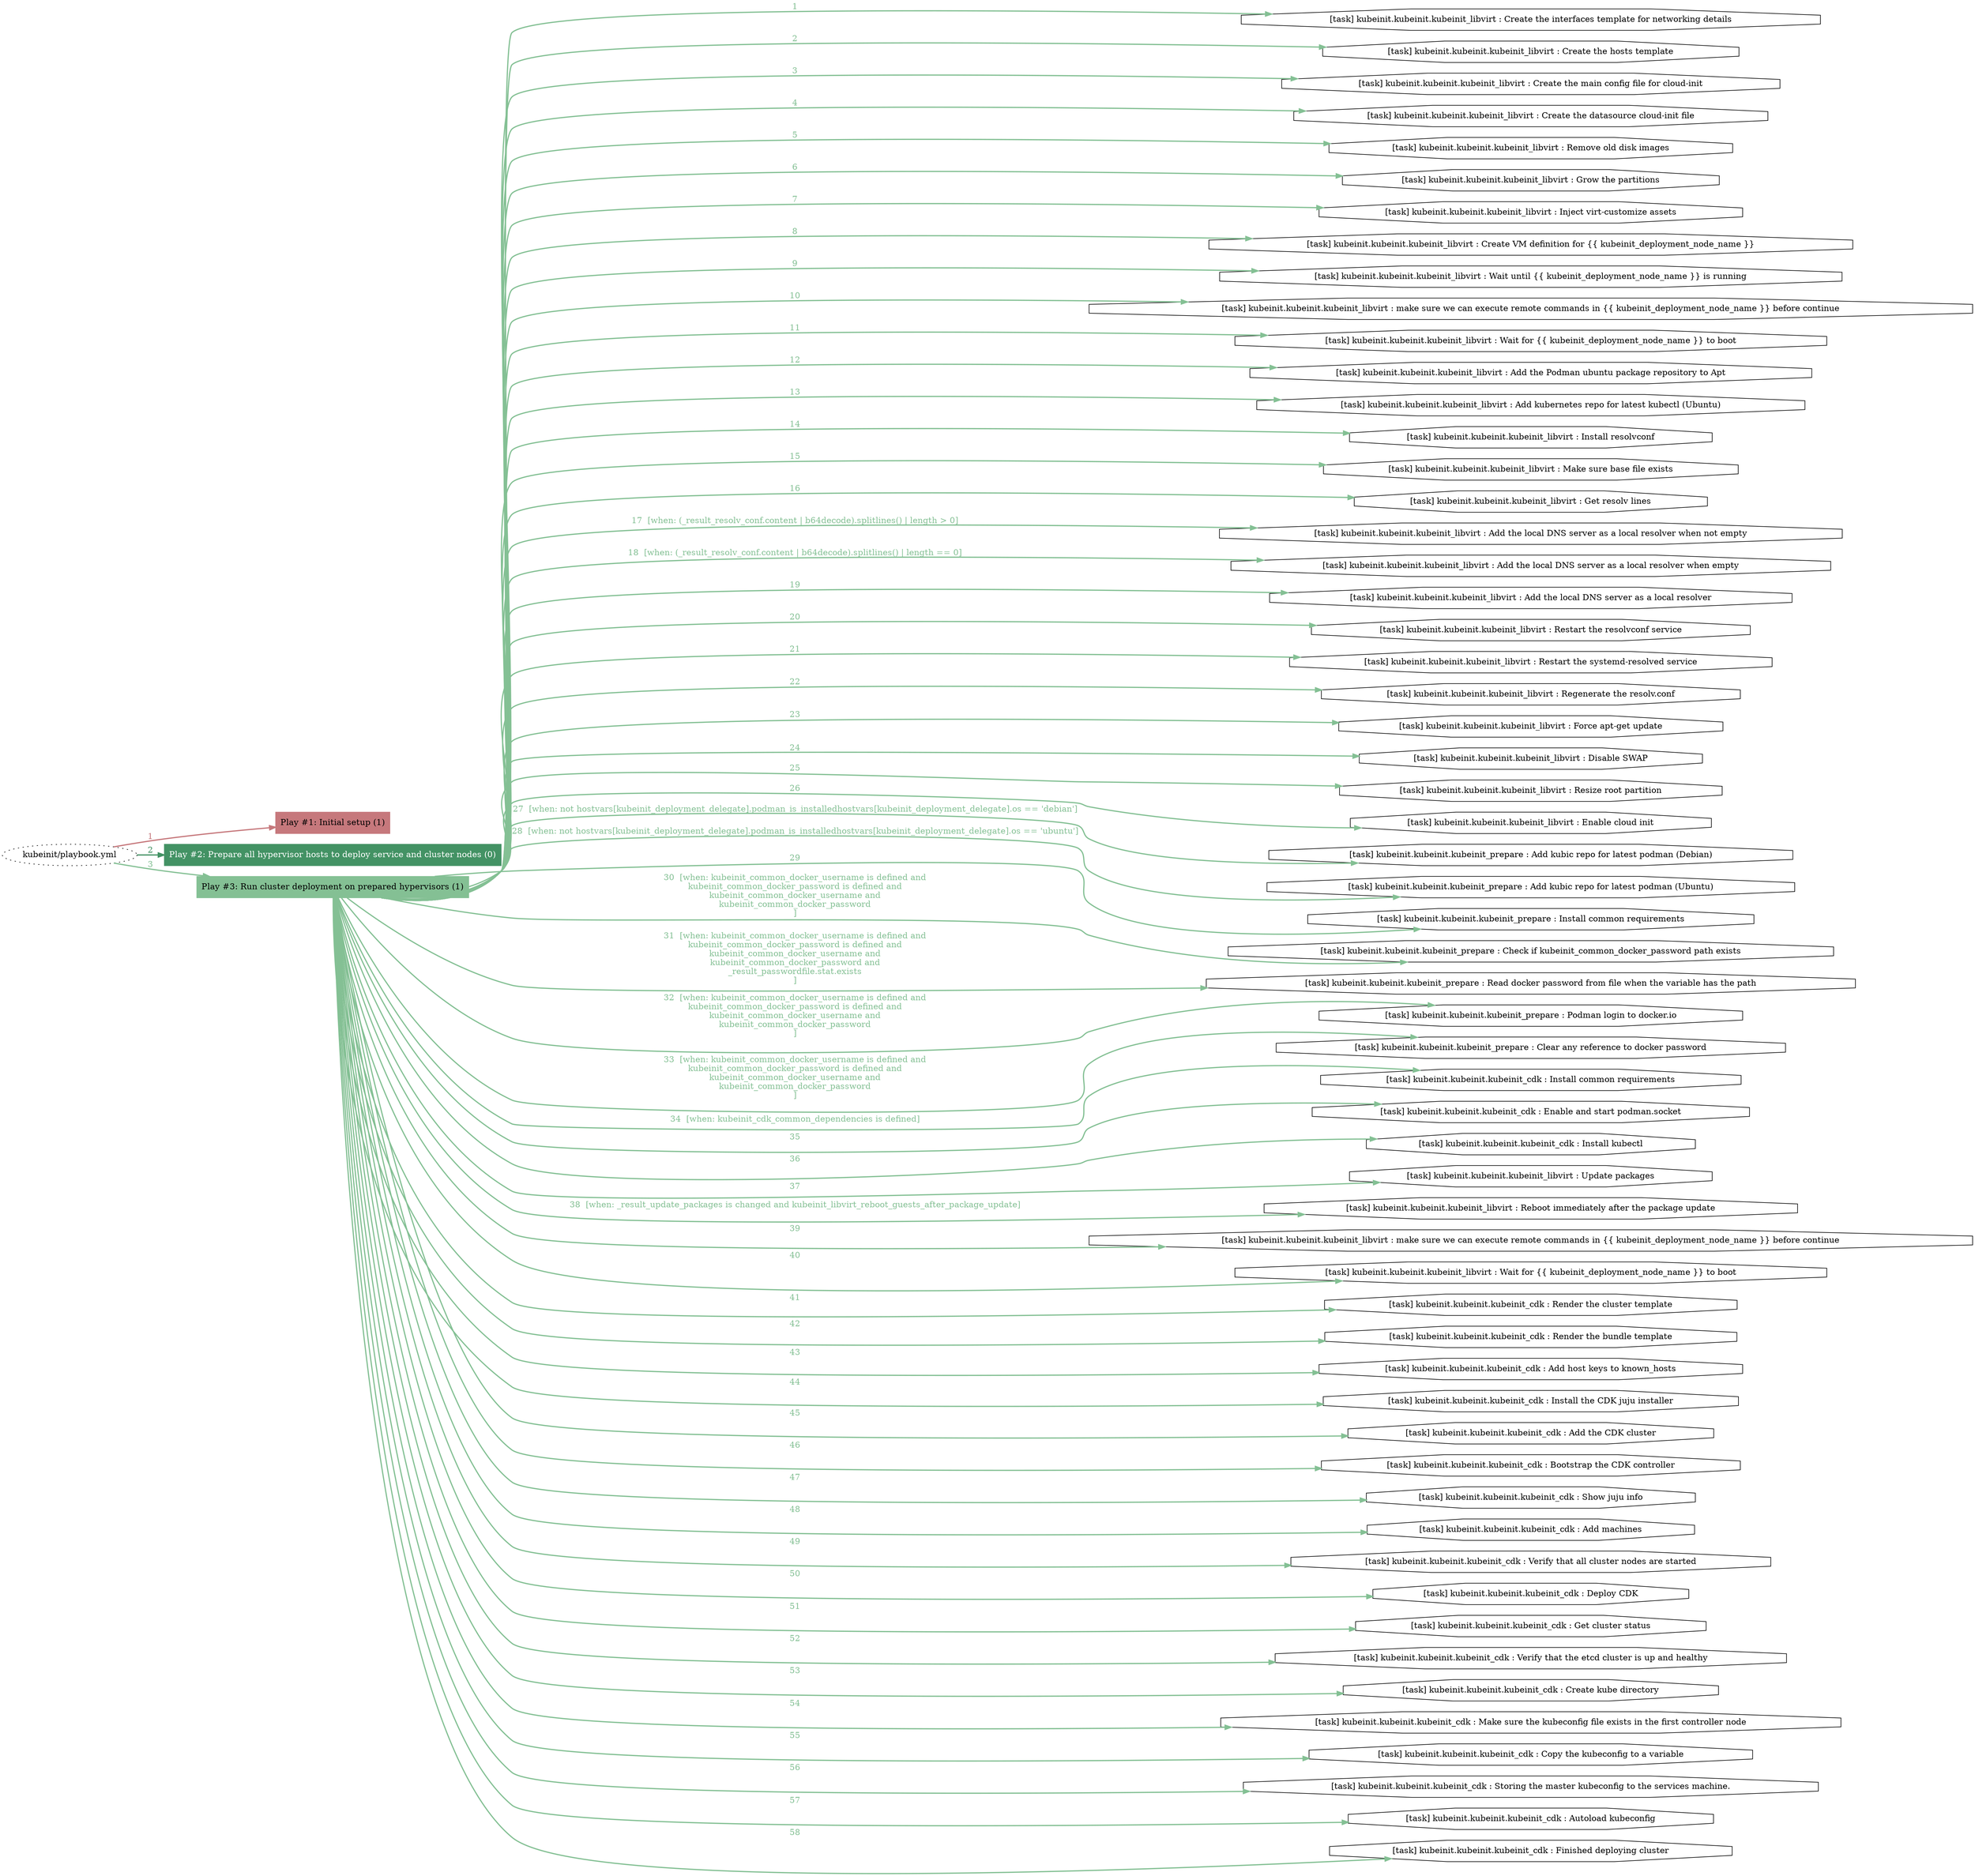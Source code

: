 digraph "kubeinit/playbook.yml "{
	graph [concentrate=true ordering=in rankdir=LR ratio=fill]
	edge [esep=5 sep=10]
	"kubeinit/playbook.yml" [id=root_node style=dotted]
	subgraph "Play #1: Initial setup (1) "{
		"Play #1: Initial setup (1)" [color="#c6787c" fontcolor="#000000" id="play_c17b1c63-47d0-45de-9472-5e7526e2857f" shape=box style=filled tooltip=localhost]
		"kubeinit/playbook.yml" -> "Play #1: Initial setup (1)" [label=1 color="#c6787c" fontcolor="#c6787c" id="edge_3a83dbf0-1091-4aa2-ab94-332925e81f2a" style=bold]
	}
	subgraph "Play #2: Prepare all hypervisor hosts to deploy service and cluster nodes (0) "{
		"Play #2: Prepare all hypervisor hosts to deploy service and cluster nodes (0)" [color="#439264" fontcolor="#ffffff" id="play_ec907ee5-92ce-40b8-9647-9e50ca29d994" shape=box style=filled tooltip=""]
		"kubeinit/playbook.yml" -> "Play #2: Prepare all hypervisor hosts to deploy service and cluster nodes (0)" [label=2 color="#439264" fontcolor="#439264" id="edge_cb5bb450-dd48-446c-9d94-845beb667d2a" style=bold]
	}
	subgraph "Play #3: Run cluster deployment on prepared hypervisors (1) "{
		"Play #3: Run cluster deployment on prepared hypervisors (1)" [color="#84c094" fontcolor="#000000" id="play_a1fa895f-3704-4e19-9493-a5105c7217e9" shape=box style=filled tooltip=localhost]
		"kubeinit/playbook.yml" -> "Play #3: Run cluster deployment on prepared hypervisors (1)" [label=3 color="#84c094" fontcolor="#84c094" id="edge_2466d147-551e-4327-acc5-6f9880f96bf5" style=bold]
		"task_c0aca420-6e85-49ff-96aa-bef71a9bc060" [label="[task] kubeinit.kubeinit.kubeinit_libvirt : Create the interfaces template for networking details" id="task_c0aca420-6e85-49ff-96aa-bef71a9bc060" shape=octagon tooltip="[task] kubeinit.kubeinit.kubeinit_libvirt : Create the interfaces template for networking details"]
		"Play #3: Run cluster deployment on prepared hypervisors (1)" -> "task_c0aca420-6e85-49ff-96aa-bef71a9bc060" [label=1 color="#84c094" fontcolor="#84c094" id="edge_e2a41667-cebc-4430-996a-7b72198ebf1d" style=bold]
		"task_91bb6e0c-bb30-4b41-bead-a5eb9e39e7b7" [label="[task] kubeinit.kubeinit.kubeinit_libvirt : Create the hosts template" id="task_91bb6e0c-bb30-4b41-bead-a5eb9e39e7b7" shape=octagon tooltip="[task] kubeinit.kubeinit.kubeinit_libvirt : Create the hosts template"]
		"Play #3: Run cluster deployment on prepared hypervisors (1)" -> "task_91bb6e0c-bb30-4b41-bead-a5eb9e39e7b7" [label=2 color="#84c094" fontcolor="#84c094" id="edge_1f98f7aa-45d6-4d0b-8a1f-31b424b961a3" style=bold]
		"task_15bea808-f351-4bf1-b20e-b70f755ead5b" [label="[task] kubeinit.kubeinit.kubeinit_libvirt : Create the main config file for cloud-init" id="task_15bea808-f351-4bf1-b20e-b70f755ead5b" shape=octagon tooltip="[task] kubeinit.kubeinit.kubeinit_libvirt : Create the main config file for cloud-init"]
		"Play #3: Run cluster deployment on prepared hypervisors (1)" -> "task_15bea808-f351-4bf1-b20e-b70f755ead5b" [label=3 color="#84c094" fontcolor="#84c094" id="edge_ede64406-e3e5-418e-a43d-d467832e3be4" style=bold]
		"task_bbfced6a-35d2-4e14-a7e1-59b66f78b9f0" [label="[task] kubeinit.kubeinit.kubeinit_libvirt : Create the datasource cloud-init file" id="task_bbfced6a-35d2-4e14-a7e1-59b66f78b9f0" shape=octagon tooltip="[task] kubeinit.kubeinit.kubeinit_libvirt : Create the datasource cloud-init file"]
		"Play #3: Run cluster deployment on prepared hypervisors (1)" -> "task_bbfced6a-35d2-4e14-a7e1-59b66f78b9f0" [label=4 color="#84c094" fontcolor="#84c094" id="edge_1501c681-4220-4682-8f86-e1ec36416ea3" style=bold]
		"task_30693711-89cc-4fc5-8428-3e116cb8603e" [label="[task] kubeinit.kubeinit.kubeinit_libvirt : Remove old disk images" id="task_30693711-89cc-4fc5-8428-3e116cb8603e" shape=octagon tooltip="[task] kubeinit.kubeinit.kubeinit_libvirt : Remove old disk images"]
		"Play #3: Run cluster deployment on prepared hypervisors (1)" -> "task_30693711-89cc-4fc5-8428-3e116cb8603e" [label=5 color="#84c094" fontcolor="#84c094" id="edge_421e0c66-b39f-4b64-bc1e-d5ed0400eb25" style=bold]
		"task_731f5531-6164-4650-9aa4-246166893ef1" [label="[task] kubeinit.kubeinit.kubeinit_libvirt : Grow the partitions" id="task_731f5531-6164-4650-9aa4-246166893ef1" shape=octagon tooltip="[task] kubeinit.kubeinit.kubeinit_libvirt : Grow the partitions"]
		"Play #3: Run cluster deployment on prepared hypervisors (1)" -> "task_731f5531-6164-4650-9aa4-246166893ef1" [label=6 color="#84c094" fontcolor="#84c094" id="edge_a1c41980-00a2-45ee-8df6-4dc5afe809c5" style=bold]
		"task_719fbd1e-6cce-4dfd-bfae-e0d3592ebf9a" [label="[task] kubeinit.kubeinit.kubeinit_libvirt : Inject virt-customize assets" id="task_719fbd1e-6cce-4dfd-bfae-e0d3592ebf9a" shape=octagon tooltip="[task] kubeinit.kubeinit.kubeinit_libvirt : Inject virt-customize assets"]
		"Play #3: Run cluster deployment on prepared hypervisors (1)" -> "task_719fbd1e-6cce-4dfd-bfae-e0d3592ebf9a" [label=7 color="#84c094" fontcolor="#84c094" id="edge_71566d44-1784-4fac-9fff-d2152725990d" style=bold]
		"task_786c155d-f6c7-46be-8839-fb62c6b95b58" [label="[task] kubeinit.kubeinit.kubeinit_libvirt : Create VM definition for {{ kubeinit_deployment_node_name }}" id="task_786c155d-f6c7-46be-8839-fb62c6b95b58" shape=octagon tooltip="[task] kubeinit.kubeinit.kubeinit_libvirt : Create VM definition for {{ kubeinit_deployment_node_name }}"]
		"Play #3: Run cluster deployment on prepared hypervisors (1)" -> "task_786c155d-f6c7-46be-8839-fb62c6b95b58" [label=8 color="#84c094" fontcolor="#84c094" id="edge_abd69233-778e-4587-a656-4933d52e87b9" style=bold]
		"task_fbd187ce-5b5a-4754-80ac-544038450e5f" [label="[task] kubeinit.kubeinit.kubeinit_libvirt : Wait until {{ kubeinit_deployment_node_name }} is running" id="task_fbd187ce-5b5a-4754-80ac-544038450e5f" shape=octagon tooltip="[task] kubeinit.kubeinit.kubeinit_libvirt : Wait until {{ kubeinit_deployment_node_name }} is running"]
		"Play #3: Run cluster deployment on prepared hypervisors (1)" -> "task_fbd187ce-5b5a-4754-80ac-544038450e5f" [label=9 color="#84c094" fontcolor="#84c094" id="edge_eb501323-7e3c-4f2d-b467-a732034752a5" style=bold]
		"task_85401576-89ab-4e79-a291-83e0c74a0b33" [label="[task] kubeinit.kubeinit.kubeinit_libvirt : make sure we can execute remote commands in {{ kubeinit_deployment_node_name }} before continue" id="task_85401576-89ab-4e79-a291-83e0c74a0b33" shape=octagon tooltip="[task] kubeinit.kubeinit.kubeinit_libvirt : make sure we can execute remote commands in {{ kubeinit_deployment_node_name }} before continue"]
		"Play #3: Run cluster deployment on prepared hypervisors (1)" -> "task_85401576-89ab-4e79-a291-83e0c74a0b33" [label=10 color="#84c094" fontcolor="#84c094" id="edge_36b64b53-1313-40d7-9cfb-03438b3fa13c" style=bold]
		"task_73f96079-27e2-46db-8512-d265acdca294" [label="[task] kubeinit.kubeinit.kubeinit_libvirt : Wait for {{ kubeinit_deployment_node_name }} to boot" id="task_73f96079-27e2-46db-8512-d265acdca294" shape=octagon tooltip="[task] kubeinit.kubeinit.kubeinit_libvirt : Wait for {{ kubeinit_deployment_node_name }} to boot"]
		"Play #3: Run cluster deployment on prepared hypervisors (1)" -> "task_73f96079-27e2-46db-8512-d265acdca294" [label=11 color="#84c094" fontcolor="#84c094" id="edge_41b8d30b-a59a-47d0-a6af-ffc0c904a0d2" style=bold]
		"task_5480ac96-5f42-4a69-9ece-822b5fd81362" [label="[task] kubeinit.kubeinit.kubeinit_libvirt : Add the Podman ubuntu package repository to Apt" id="task_5480ac96-5f42-4a69-9ece-822b5fd81362" shape=octagon tooltip="[task] kubeinit.kubeinit.kubeinit_libvirt : Add the Podman ubuntu package repository to Apt"]
		"Play #3: Run cluster deployment on prepared hypervisors (1)" -> "task_5480ac96-5f42-4a69-9ece-822b5fd81362" [label=12 color="#84c094" fontcolor="#84c094" id="edge_aff42922-d0a5-4590-a150-20e72d763f63" style=bold]
		"task_15ea907f-a62a-4e48-a87d-ff6fe4d29f72" [label="[task] kubeinit.kubeinit.kubeinit_libvirt : Add kubernetes repo for latest kubectl (Ubuntu)" id="task_15ea907f-a62a-4e48-a87d-ff6fe4d29f72" shape=octagon tooltip="[task] kubeinit.kubeinit.kubeinit_libvirt : Add kubernetes repo for latest kubectl (Ubuntu)"]
		"Play #3: Run cluster deployment on prepared hypervisors (1)" -> "task_15ea907f-a62a-4e48-a87d-ff6fe4d29f72" [label=13 color="#84c094" fontcolor="#84c094" id="edge_a9fb80d0-8000-46ad-aba5-afd9b2c4c455" style=bold]
		"task_dd2a1451-a08c-433d-93d6-37908d3b8ed3" [label="[task] kubeinit.kubeinit.kubeinit_libvirt : Install resolvconf" id="task_dd2a1451-a08c-433d-93d6-37908d3b8ed3" shape=octagon tooltip="[task] kubeinit.kubeinit.kubeinit_libvirt : Install resolvconf"]
		"Play #3: Run cluster deployment on prepared hypervisors (1)" -> "task_dd2a1451-a08c-433d-93d6-37908d3b8ed3" [label=14 color="#84c094" fontcolor="#84c094" id="edge_529470e3-3d4b-49e3-b379-262cbeda354c" style=bold]
		"task_db09c60b-bb27-472d-b9e3-66244565072c" [label="[task] kubeinit.kubeinit.kubeinit_libvirt : Make sure base file exists" id="task_db09c60b-bb27-472d-b9e3-66244565072c" shape=octagon tooltip="[task] kubeinit.kubeinit.kubeinit_libvirt : Make sure base file exists"]
		"Play #3: Run cluster deployment on prepared hypervisors (1)" -> "task_db09c60b-bb27-472d-b9e3-66244565072c" [label=15 color="#84c094" fontcolor="#84c094" id="edge_edfc8672-f202-450b-90bc-b2eb7e15d89b" style=bold]
		"task_6dbf4c01-f894-4c91-8a61-f1cb99cbc807" [label="[task] kubeinit.kubeinit.kubeinit_libvirt : Get resolv lines" id="task_6dbf4c01-f894-4c91-8a61-f1cb99cbc807" shape=octagon tooltip="[task] kubeinit.kubeinit.kubeinit_libvirt : Get resolv lines"]
		"Play #3: Run cluster deployment on prepared hypervisors (1)" -> "task_6dbf4c01-f894-4c91-8a61-f1cb99cbc807" [label=16 color="#84c094" fontcolor="#84c094" id="edge_1e43c110-24d6-4dce-a7a2-844843604bd5" style=bold]
		"task_d9d00704-21c2-499c-9630-cc3579b587d7" [label="[task] kubeinit.kubeinit.kubeinit_libvirt : Add the local DNS server as a local resolver when not empty" id="task_d9d00704-21c2-499c-9630-cc3579b587d7" shape=octagon tooltip="[task] kubeinit.kubeinit.kubeinit_libvirt : Add the local DNS server as a local resolver when not empty"]
		"Play #3: Run cluster deployment on prepared hypervisors (1)" -> "task_d9d00704-21c2-499c-9630-cc3579b587d7" [label="17  [when: (_result_resolv_conf.content | b64decode).splitlines() | length > 0]" color="#84c094" fontcolor="#84c094" id="edge_9463593e-33a5-4f6a-b874-5713f1b8305a" style=bold]
		"task_a21cd751-40a4-4227-a8e8-e9bbae828c45" [label="[task] kubeinit.kubeinit.kubeinit_libvirt : Add the local DNS server as a local resolver when empty" id="task_a21cd751-40a4-4227-a8e8-e9bbae828c45" shape=octagon tooltip="[task] kubeinit.kubeinit.kubeinit_libvirt : Add the local DNS server as a local resolver when empty"]
		"Play #3: Run cluster deployment on prepared hypervisors (1)" -> "task_a21cd751-40a4-4227-a8e8-e9bbae828c45" [label="18  [when: (_result_resolv_conf.content | b64decode).splitlines() | length == 0]" color="#84c094" fontcolor="#84c094" id="edge_199ea553-643a-45b9-aa2f-e28f264fa412" style=bold]
		"task_db37204b-ac4e-4fb2-ab4a-7f8f9f26bbbf" [label="[task] kubeinit.kubeinit.kubeinit_libvirt : Add the local DNS server as a local resolver" id="task_db37204b-ac4e-4fb2-ab4a-7f8f9f26bbbf" shape=octagon tooltip="[task] kubeinit.kubeinit.kubeinit_libvirt : Add the local DNS server as a local resolver"]
		"Play #3: Run cluster deployment on prepared hypervisors (1)" -> "task_db37204b-ac4e-4fb2-ab4a-7f8f9f26bbbf" [label=19 color="#84c094" fontcolor="#84c094" id="edge_ec631e16-6512-4932-84dd-09af0ca52829" style=bold]
		"task_5420b3cd-06cf-4cf4-8684-8f5c26bc228a" [label="[task] kubeinit.kubeinit.kubeinit_libvirt : Restart the resolvconf service" id="task_5420b3cd-06cf-4cf4-8684-8f5c26bc228a" shape=octagon tooltip="[task] kubeinit.kubeinit.kubeinit_libvirt : Restart the resolvconf service"]
		"Play #3: Run cluster deployment on prepared hypervisors (1)" -> "task_5420b3cd-06cf-4cf4-8684-8f5c26bc228a" [label=20 color="#84c094" fontcolor="#84c094" id="edge_4d098ef5-20fd-4416-84ac-f2511ec6f179" style=bold]
		"task_8a9fbda5-6411-4cbe-971d-e60c7406d6a0" [label="[task] kubeinit.kubeinit.kubeinit_libvirt : Restart the systemd-resolved service" id="task_8a9fbda5-6411-4cbe-971d-e60c7406d6a0" shape=octagon tooltip="[task] kubeinit.kubeinit.kubeinit_libvirt : Restart the systemd-resolved service"]
		"Play #3: Run cluster deployment on prepared hypervisors (1)" -> "task_8a9fbda5-6411-4cbe-971d-e60c7406d6a0" [label=21 color="#84c094" fontcolor="#84c094" id="edge_f707e563-932e-4a98-a5e9-6ff3a33555cf" style=bold]
		"task_3e5eace9-804d-477e-8e1e-2e461e43d36d" [label="[task] kubeinit.kubeinit.kubeinit_libvirt : Regenerate the resolv.conf" id="task_3e5eace9-804d-477e-8e1e-2e461e43d36d" shape=octagon tooltip="[task] kubeinit.kubeinit.kubeinit_libvirt : Regenerate the resolv.conf"]
		"Play #3: Run cluster deployment on prepared hypervisors (1)" -> "task_3e5eace9-804d-477e-8e1e-2e461e43d36d" [label=22 color="#84c094" fontcolor="#84c094" id="edge_7e9b0a4e-8218-4133-a249-680f44aae516" style=bold]
		"task_ddd5f214-b3bc-4633-b5da-3fd1f7d1aa18" [label="[task] kubeinit.kubeinit.kubeinit_libvirt : Force apt-get update" id="task_ddd5f214-b3bc-4633-b5da-3fd1f7d1aa18" shape=octagon tooltip="[task] kubeinit.kubeinit.kubeinit_libvirt : Force apt-get update"]
		"Play #3: Run cluster deployment on prepared hypervisors (1)" -> "task_ddd5f214-b3bc-4633-b5da-3fd1f7d1aa18" [label=23 color="#84c094" fontcolor="#84c094" id="edge_cfbbb42f-cda3-4830-a437-c1f749f8d164" style=bold]
		"task_ea8b58b0-bb5b-4520-956e-5c0c095643a4" [label="[task] kubeinit.kubeinit.kubeinit_libvirt : Disable SWAP" id="task_ea8b58b0-bb5b-4520-956e-5c0c095643a4" shape=octagon tooltip="[task] kubeinit.kubeinit.kubeinit_libvirt : Disable SWAP"]
		"Play #3: Run cluster deployment on prepared hypervisors (1)" -> "task_ea8b58b0-bb5b-4520-956e-5c0c095643a4" [label=24 color="#84c094" fontcolor="#84c094" id="edge_88ea05b5-5a84-4116-9ccf-d0a4af6f535d" style=bold]
		"task_83da5d61-d15d-4792-a8c8-a99f2518e655" [label="[task] kubeinit.kubeinit.kubeinit_libvirt : Resize root partition" id="task_83da5d61-d15d-4792-a8c8-a99f2518e655" shape=octagon tooltip="[task] kubeinit.kubeinit.kubeinit_libvirt : Resize root partition"]
		"Play #3: Run cluster deployment on prepared hypervisors (1)" -> "task_83da5d61-d15d-4792-a8c8-a99f2518e655" [label=25 color="#84c094" fontcolor="#84c094" id="edge_7023849f-88d8-407b-ad47-b4085c8783ec" style=bold]
		"task_40a09b7f-ef2e-4c06-a3f6-dd93ec5da9a2" [label="[task] kubeinit.kubeinit.kubeinit_libvirt : Enable cloud init" id="task_40a09b7f-ef2e-4c06-a3f6-dd93ec5da9a2" shape=octagon tooltip="[task] kubeinit.kubeinit.kubeinit_libvirt : Enable cloud init"]
		"Play #3: Run cluster deployment on prepared hypervisors (1)" -> "task_40a09b7f-ef2e-4c06-a3f6-dd93ec5da9a2" [label=26 color="#84c094" fontcolor="#84c094" id="edge_472eab15-6f48-4581-af70-93a76909a5ae" style=bold]
		"task_6a6e10fa-87c0-411b-b78a-15c5776b4b80" [label="[task] kubeinit.kubeinit.kubeinit_prepare : Add kubic repo for latest podman (Debian)" id="task_6a6e10fa-87c0-411b-b78a-15c5776b4b80" shape=octagon tooltip="[task] kubeinit.kubeinit.kubeinit_prepare : Add kubic repo for latest podman (Debian)"]
		"Play #3: Run cluster deployment on prepared hypervisors (1)" -> "task_6a6e10fa-87c0-411b-b78a-15c5776b4b80" [label="27  [when: not hostvars[kubeinit_deployment_delegate].podman_is_installedhostvars[kubeinit_deployment_delegate].os == 'debian']" color="#84c094" fontcolor="#84c094" id="edge_8edcd4c1-2dd8-45b3-88d1-c988c7bd132a" style=bold]
		"task_ea9a7771-19c0-4d25-ba1b-bdd908ce4682" [label="[task] kubeinit.kubeinit.kubeinit_prepare : Add kubic repo for latest podman (Ubuntu)" id="task_ea9a7771-19c0-4d25-ba1b-bdd908ce4682" shape=octagon tooltip="[task] kubeinit.kubeinit.kubeinit_prepare : Add kubic repo for latest podman (Ubuntu)"]
		"Play #3: Run cluster deployment on prepared hypervisors (1)" -> "task_ea9a7771-19c0-4d25-ba1b-bdd908ce4682" [label="28  [when: not hostvars[kubeinit_deployment_delegate].podman_is_installedhostvars[kubeinit_deployment_delegate].os == 'ubuntu']" color="#84c094" fontcolor="#84c094" id="edge_528ceaf7-3be5-47ed-bfa1-913424a4020e" style=bold]
		"task_1483dc66-d2b9-4a2a-9d19-ab2f9a67c499" [label="[task] kubeinit.kubeinit.kubeinit_prepare : Install common requirements" id="task_1483dc66-d2b9-4a2a-9d19-ab2f9a67c499" shape=octagon tooltip="[task] kubeinit.kubeinit.kubeinit_prepare : Install common requirements"]
		"Play #3: Run cluster deployment on prepared hypervisors (1)" -> "task_1483dc66-d2b9-4a2a-9d19-ab2f9a67c499" [label=29 color="#84c094" fontcolor="#84c094" id="edge_21efdfed-8e90-4d88-847b-584a799404ad" style=bold]
		"task_ed7ef964-6929-47c5-be27-5a4d43bf3210" [label="[task] kubeinit.kubeinit.kubeinit_prepare : Check if kubeinit_common_docker_password path exists" id="task_ed7ef964-6929-47c5-be27-5a4d43bf3210" shape=octagon tooltip="[task] kubeinit.kubeinit.kubeinit_prepare : Check if kubeinit_common_docker_password path exists"]
		"Play #3: Run cluster deployment on prepared hypervisors (1)" -> "task_ed7ef964-6929-47c5-be27-5a4d43bf3210" [label="30  [when: kubeinit_common_docker_username is defined and
kubeinit_common_docker_password is defined and
kubeinit_common_docker_username and
kubeinit_common_docker_password
]" color="#84c094" fontcolor="#84c094" id="edge_304bfca5-46bf-4a0a-9ef6-12c2a35153e5" style=bold]
		"task_a1004375-9e70-4856-8358-dee4a4ca32a1" [label="[task] kubeinit.kubeinit.kubeinit_prepare : Read docker password from file when the variable has the path" id="task_a1004375-9e70-4856-8358-dee4a4ca32a1" shape=octagon tooltip="[task] kubeinit.kubeinit.kubeinit_prepare : Read docker password from file when the variable has the path"]
		"Play #3: Run cluster deployment on prepared hypervisors (1)" -> "task_a1004375-9e70-4856-8358-dee4a4ca32a1" [label="31  [when: kubeinit_common_docker_username is defined and
kubeinit_common_docker_password is defined and
kubeinit_common_docker_username and
kubeinit_common_docker_password and
_result_passwordfile.stat.exists
]" color="#84c094" fontcolor="#84c094" id="edge_53507d16-c326-4807-ac91-d7786595c626" style=bold]
		"task_c1353cc7-813e-47c3-9608-ed2b0b0868ee" [label="[task] kubeinit.kubeinit.kubeinit_prepare : Podman login to docker.io" id="task_c1353cc7-813e-47c3-9608-ed2b0b0868ee" shape=octagon tooltip="[task] kubeinit.kubeinit.kubeinit_prepare : Podman login to docker.io"]
		"Play #3: Run cluster deployment on prepared hypervisors (1)" -> "task_c1353cc7-813e-47c3-9608-ed2b0b0868ee" [label="32  [when: kubeinit_common_docker_username is defined and
kubeinit_common_docker_password is defined and
kubeinit_common_docker_username and
kubeinit_common_docker_password
]" color="#84c094" fontcolor="#84c094" id="edge_c0b6edaf-3bd6-4246-be5e-8acfadc1c53c" style=bold]
		"task_8fe655e5-db06-4feb-ae5e-89d4756749f6" [label="[task] kubeinit.kubeinit.kubeinit_prepare : Clear any reference to docker password" id="task_8fe655e5-db06-4feb-ae5e-89d4756749f6" shape=octagon tooltip="[task] kubeinit.kubeinit.kubeinit_prepare : Clear any reference to docker password"]
		"Play #3: Run cluster deployment on prepared hypervisors (1)" -> "task_8fe655e5-db06-4feb-ae5e-89d4756749f6" [label="33  [when: kubeinit_common_docker_username is defined and
kubeinit_common_docker_password is defined and
kubeinit_common_docker_username and
kubeinit_common_docker_password
]" color="#84c094" fontcolor="#84c094" id="edge_586e5890-a7ee-4a54-bd3b-99f78c3ccdf5" style=bold]
		"task_42cfbd0f-69af-4ce0-9d6e-303ee01478b8" [label="[task] kubeinit.kubeinit.kubeinit_cdk : Install common requirements" id="task_42cfbd0f-69af-4ce0-9d6e-303ee01478b8" shape=octagon tooltip="[task] kubeinit.kubeinit.kubeinit_cdk : Install common requirements"]
		"Play #3: Run cluster deployment on prepared hypervisors (1)" -> "task_42cfbd0f-69af-4ce0-9d6e-303ee01478b8" [label="34  [when: kubeinit_cdk_common_dependencies is defined]" color="#84c094" fontcolor="#84c094" id="edge_a23c1574-d959-4fc1-b75a-8269e5d2fa3e" style=bold]
		"task_0d4ff266-b7e6-4a2c-a32c-1f815db875c1" [label="[task] kubeinit.kubeinit.kubeinit_cdk : Enable and start podman.socket" id="task_0d4ff266-b7e6-4a2c-a32c-1f815db875c1" shape=octagon tooltip="[task] kubeinit.kubeinit.kubeinit_cdk : Enable and start podman.socket"]
		"Play #3: Run cluster deployment on prepared hypervisors (1)" -> "task_0d4ff266-b7e6-4a2c-a32c-1f815db875c1" [label=35 color="#84c094" fontcolor="#84c094" id="edge_fdf56a7f-10f9-4dc8-96d0-02214fa4a5bc" style=bold]
		"task_0e2db81e-c458-4f7d-96f3-d6d68c858d65" [label="[task] kubeinit.kubeinit.kubeinit_cdk : Install kubectl" id="task_0e2db81e-c458-4f7d-96f3-d6d68c858d65" shape=octagon tooltip="[task] kubeinit.kubeinit.kubeinit_cdk : Install kubectl"]
		"Play #3: Run cluster deployment on prepared hypervisors (1)" -> "task_0e2db81e-c458-4f7d-96f3-d6d68c858d65" [label=36 color="#84c094" fontcolor="#84c094" id="edge_985ea988-b962-41c5-81f2-15859bf5f359" style=bold]
		"task_746aa279-8e7f-4aea-9547-2a33eb78536a" [label="[task] kubeinit.kubeinit.kubeinit_libvirt : Update packages" id="task_746aa279-8e7f-4aea-9547-2a33eb78536a" shape=octagon tooltip="[task] kubeinit.kubeinit.kubeinit_libvirt : Update packages"]
		"Play #3: Run cluster deployment on prepared hypervisors (1)" -> "task_746aa279-8e7f-4aea-9547-2a33eb78536a" [label=37 color="#84c094" fontcolor="#84c094" id="edge_a3fcfa10-a89f-4ee8-a401-753304d466c6" style=bold]
		"task_3a1f6114-9cbb-43a7-98bd-fa552c0e1c23" [label="[task] kubeinit.kubeinit.kubeinit_libvirt : Reboot immediately after the package update" id="task_3a1f6114-9cbb-43a7-98bd-fa552c0e1c23" shape=octagon tooltip="[task] kubeinit.kubeinit.kubeinit_libvirt : Reboot immediately after the package update"]
		"Play #3: Run cluster deployment on prepared hypervisors (1)" -> "task_3a1f6114-9cbb-43a7-98bd-fa552c0e1c23" [label="38  [when: _result_update_packages is changed and kubeinit_libvirt_reboot_guests_after_package_update]" color="#84c094" fontcolor="#84c094" id="edge_977121a2-ad51-4af5-b7c7-07c05f4672d7" style=bold]
		"task_1a411acb-4a9c-4fa8-b674-2be173dd60da" [label="[task] kubeinit.kubeinit.kubeinit_libvirt : make sure we can execute remote commands in {{ kubeinit_deployment_node_name }} before continue" id="task_1a411acb-4a9c-4fa8-b674-2be173dd60da" shape=octagon tooltip="[task] kubeinit.kubeinit.kubeinit_libvirt : make sure we can execute remote commands in {{ kubeinit_deployment_node_name }} before continue"]
		"Play #3: Run cluster deployment on prepared hypervisors (1)" -> "task_1a411acb-4a9c-4fa8-b674-2be173dd60da" [label=39 color="#84c094" fontcolor="#84c094" id="edge_c7abeaee-b7c3-4ac1-b733-5a77dc594641" style=bold]
		"task_7fe649f1-695d-402f-8b70-374b4cfacc5c" [label="[task] kubeinit.kubeinit.kubeinit_libvirt : Wait for {{ kubeinit_deployment_node_name }} to boot" id="task_7fe649f1-695d-402f-8b70-374b4cfacc5c" shape=octagon tooltip="[task] kubeinit.kubeinit.kubeinit_libvirt : Wait for {{ kubeinit_deployment_node_name }} to boot"]
		"Play #3: Run cluster deployment on prepared hypervisors (1)" -> "task_7fe649f1-695d-402f-8b70-374b4cfacc5c" [label=40 color="#84c094" fontcolor="#84c094" id="edge_4c699c3d-d42d-4b4e-a125-0574a2dc0525" style=bold]
		"task_b0f4f153-b21a-4010-9fba-f630463a0354" [label="[task] kubeinit.kubeinit.kubeinit_cdk : Render the cluster template" id="task_b0f4f153-b21a-4010-9fba-f630463a0354" shape=octagon tooltip="[task] kubeinit.kubeinit.kubeinit_cdk : Render the cluster template"]
		"Play #3: Run cluster deployment on prepared hypervisors (1)" -> "task_b0f4f153-b21a-4010-9fba-f630463a0354" [label=41 color="#84c094" fontcolor="#84c094" id="edge_d08a48e0-2ec6-4a77-a6e7-3056a22632b0" style=bold]
		"task_8701328c-ad84-45a2-943a-0c25a29f67a0" [label="[task] kubeinit.kubeinit.kubeinit_cdk : Render the bundle template" id="task_8701328c-ad84-45a2-943a-0c25a29f67a0" shape=octagon tooltip="[task] kubeinit.kubeinit.kubeinit_cdk : Render the bundle template"]
		"Play #3: Run cluster deployment on prepared hypervisors (1)" -> "task_8701328c-ad84-45a2-943a-0c25a29f67a0" [label=42 color="#84c094" fontcolor="#84c094" id="edge_264690aa-985e-4a51-ac3c-14d6f5af01bd" style=bold]
		"task_2148b1b2-5905-46ac-9187-286a9fe47784" [label="[task] kubeinit.kubeinit.kubeinit_cdk : Add host keys to known_hosts" id="task_2148b1b2-5905-46ac-9187-286a9fe47784" shape=octagon tooltip="[task] kubeinit.kubeinit.kubeinit_cdk : Add host keys to known_hosts"]
		"Play #3: Run cluster deployment on prepared hypervisors (1)" -> "task_2148b1b2-5905-46ac-9187-286a9fe47784" [label=43 color="#84c094" fontcolor="#84c094" id="edge_133ee4cc-9429-4fae-92f1-c32a742e8c8b" style=bold]
		"task_9176c02b-21dc-446f-97f4-35b3196bc103" [label="[task] kubeinit.kubeinit.kubeinit_cdk : Install the CDK juju installer" id="task_9176c02b-21dc-446f-97f4-35b3196bc103" shape=octagon tooltip="[task] kubeinit.kubeinit.kubeinit_cdk : Install the CDK juju installer"]
		"Play #3: Run cluster deployment on prepared hypervisors (1)" -> "task_9176c02b-21dc-446f-97f4-35b3196bc103" [label=44 color="#84c094" fontcolor="#84c094" id="edge_9f472f45-729a-47bf-95fc-00a09bb8647a" style=bold]
		"task_29de8486-6b6f-4dbc-a2b8-4ef1a4daf1b6" [label="[task] kubeinit.kubeinit.kubeinit_cdk : Add the CDK cluster" id="task_29de8486-6b6f-4dbc-a2b8-4ef1a4daf1b6" shape=octagon tooltip="[task] kubeinit.kubeinit.kubeinit_cdk : Add the CDK cluster"]
		"Play #3: Run cluster deployment on prepared hypervisors (1)" -> "task_29de8486-6b6f-4dbc-a2b8-4ef1a4daf1b6" [label=45 color="#84c094" fontcolor="#84c094" id="edge_fd8ad519-a007-468b-86fd-0e1bf5f05aac" style=bold]
		"task_d4db6347-a77b-41a7-b76c-d59e36040969" [label="[task] kubeinit.kubeinit.kubeinit_cdk : Bootstrap the CDK controller" id="task_d4db6347-a77b-41a7-b76c-d59e36040969" shape=octagon tooltip="[task] kubeinit.kubeinit.kubeinit_cdk : Bootstrap the CDK controller"]
		"Play #3: Run cluster deployment on prepared hypervisors (1)" -> "task_d4db6347-a77b-41a7-b76c-d59e36040969" [label=46 color="#84c094" fontcolor="#84c094" id="edge_ce9fbdea-17f5-4d01-8209-048ae60b6c46" style=bold]
		"task_3afeb7e4-2a89-4efa-b42a-4c5e96ca8f98" [label="[task] kubeinit.kubeinit.kubeinit_cdk : Show juju info" id="task_3afeb7e4-2a89-4efa-b42a-4c5e96ca8f98" shape=octagon tooltip="[task] kubeinit.kubeinit.kubeinit_cdk : Show juju info"]
		"Play #3: Run cluster deployment on prepared hypervisors (1)" -> "task_3afeb7e4-2a89-4efa-b42a-4c5e96ca8f98" [label=47 color="#84c094" fontcolor="#84c094" id="edge_e28844dc-eed1-4c28-b7f6-549a95c8074d" style=bold]
		"task_8a33c476-5cc6-4460-8cdb-083591bb1e2e" [label="[task] kubeinit.kubeinit.kubeinit_cdk : Add machines" id="task_8a33c476-5cc6-4460-8cdb-083591bb1e2e" shape=octagon tooltip="[task] kubeinit.kubeinit.kubeinit_cdk : Add machines"]
		"Play #3: Run cluster deployment on prepared hypervisors (1)" -> "task_8a33c476-5cc6-4460-8cdb-083591bb1e2e" [label=48 color="#84c094" fontcolor="#84c094" id="edge_04f91322-a8cf-451c-8d3c-2d3a1c72129a" style=bold]
		"task_a46aba91-4302-4ef8-a57d-8557d7fc82ce" [label="[task] kubeinit.kubeinit.kubeinit_cdk : Verify that all cluster nodes are started" id="task_a46aba91-4302-4ef8-a57d-8557d7fc82ce" shape=octagon tooltip="[task] kubeinit.kubeinit.kubeinit_cdk : Verify that all cluster nodes are started"]
		"Play #3: Run cluster deployment on prepared hypervisors (1)" -> "task_a46aba91-4302-4ef8-a57d-8557d7fc82ce" [label=49 color="#84c094" fontcolor="#84c094" id="edge_62aa9acd-a289-4c59-a2b5-0e15e0dc8083" style=bold]
		"task_5b257ad2-eca1-4880-b9ff-e1efb150e60b" [label="[task] kubeinit.kubeinit.kubeinit_cdk : Deploy CDK" id="task_5b257ad2-eca1-4880-b9ff-e1efb150e60b" shape=octagon tooltip="[task] kubeinit.kubeinit.kubeinit_cdk : Deploy CDK"]
		"Play #3: Run cluster deployment on prepared hypervisors (1)" -> "task_5b257ad2-eca1-4880-b9ff-e1efb150e60b" [label=50 color="#84c094" fontcolor="#84c094" id="edge_aecf8e81-c8ea-45a0-b451-ebc479e86105" style=bold]
		"task_6aeba2cc-cca1-4aa1-8401-3c9141a38268" [label="[task] kubeinit.kubeinit.kubeinit_cdk : Get cluster status" id="task_6aeba2cc-cca1-4aa1-8401-3c9141a38268" shape=octagon tooltip="[task] kubeinit.kubeinit.kubeinit_cdk : Get cluster status"]
		"Play #3: Run cluster deployment on prepared hypervisors (1)" -> "task_6aeba2cc-cca1-4aa1-8401-3c9141a38268" [label=51 color="#84c094" fontcolor="#84c094" id="edge_1f71d751-7c28-46cf-977e-cea03f5de1ff" style=bold]
		"task_9e9a0aa2-35dc-4d16-b430-0a38ac6a47cf" [label="[task] kubeinit.kubeinit.kubeinit_cdk : Verify that the etcd cluster is up and healthy" id="task_9e9a0aa2-35dc-4d16-b430-0a38ac6a47cf" shape=octagon tooltip="[task] kubeinit.kubeinit.kubeinit_cdk : Verify that the etcd cluster is up and healthy"]
		"Play #3: Run cluster deployment on prepared hypervisors (1)" -> "task_9e9a0aa2-35dc-4d16-b430-0a38ac6a47cf" [label=52 color="#84c094" fontcolor="#84c094" id="edge_4aa4e26b-7206-4a63-8386-3277bd7c37e1" style=bold]
		"task_5ea5a568-1b03-4949-926c-05e1777cd7d1" [label="[task] kubeinit.kubeinit.kubeinit_cdk : Create kube directory" id="task_5ea5a568-1b03-4949-926c-05e1777cd7d1" shape=octagon tooltip="[task] kubeinit.kubeinit.kubeinit_cdk : Create kube directory"]
		"Play #3: Run cluster deployment on prepared hypervisors (1)" -> "task_5ea5a568-1b03-4949-926c-05e1777cd7d1" [label=53 color="#84c094" fontcolor="#84c094" id="edge_fdfccee8-0097-4fd5-a287-fdfa65c0b6f0" style=bold]
		"task_c6c7d79e-85b0-4bce-b41c-d9413949374f" [label="[task] kubeinit.kubeinit.kubeinit_cdk : Make sure the kubeconfig file exists in the first controller node" id="task_c6c7d79e-85b0-4bce-b41c-d9413949374f" shape=octagon tooltip="[task] kubeinit.kubeinit.kubeinit_cdk : Make sure the kubeconfig file exists in the first controller node"]
		"Play #3: Run cluster deployment on prepared hypervisors (1)" -> "task_c6c7d79e-85b0-4bce-b41c-d9413949374f" [label=54 color="#84c094" fontcolor="#84c094" id="edge_06cdfa7e-c2b1-4e87-8dea-dd47d843f645" style=bold]
		"task_a4a81191-f344-44cf-a8e5-11c66b32bed7" [label="[task] kubeinit.kubeinit.kubeinit_cdk : Copy the kubeconfig to a variable" id="task_a4a81191-f344-44cf-a8e5-11c66b32bed7" shape=octagon tooltip="[task] kubeinit.kubeinit.kubeinit_cdk : Copy the kubeconfig to a variable"]
		"Play #3: Run cluster deployment on prepared hypervisors (1)" -> "task_a4a81191-f344-44cf-a8e5-11c66b32bed7" [label=55 color="#84c094" fontcolor="#84c094" id="edge_1bca6429-c422-4b06-9ffd-cd3f57df75ac" style=bold]
		"task_feda85b1-a124-42d8-8b89-981682c12a7c" [label="[task] kubeinit.kubeinit.kubeinit_cdk : Storing the master kubeconfig to the services machine." id="task_feda85b1-a124-42d8-8b89-981682c12a7c" shape=octagon tooltip="[task] kubeinit.kubeinit.kubeinit_cdk : Storing the master kubeconfig to the services machine."]
		"Play #3: Run cluster deployment on prepared hypervisors (1)" -> "task_feda85b1-a124-42d8-8b89-981682c12a7c" [label=56 color="#84c094" fontcolor="#84c094" id="edge_c4cae6ff-30fe-48e2-a7ac-3cea865392d0" style=bold]
		"task_0fd69c29-84c9-4abd-95ed-baedd5f3fb3f" [label="[task] kubeinit.kubeinit.kubeinit_cdk : Autoload kubeconfig" id="task_0fd69c29-84c9-4abd-95ed-baedd5f3fb3f" shape=octagon tooltip="[task] kubeinit.kubeinit.kubeinit_cdk : Autoload kubeconfig"]
		"Play #3: Run cluster deployment on prepared hypervisors (1)" -> "task_0fd69c29-84c9-4abd-95ed-baedd5f3fb3f" [label=57 color="#84c094" fontcolor="#84c094" id="edge_de11b34c-a083-46dd-a94b-33f96be668bd" style=bold]
		"task_ab932475-a35d-49c9-9b16-13c5ce469eaa" [label="[task] kubeinit.kubeinit.kubeinit_cdk : Finished deploying cluster" id="task_ab932475-a35d-49c9-9b16-13c5ce469eaa" shape=octagon tooltip="[task] kubeinit.kubeinit.kubeinit_cdk : Finished deploying cluster"]
		"Play #3: Run cluster deployment on prepared hypervisors (1)" -> "task_ab932475-a35d-49c9-9b16-13c5ce469eaa" [label=58 color="#84c094" fontcolor="#84c094" id="edge_3221e04f-95b9-4762-9f22-9efa5f685763" style=bold]
	}
}
